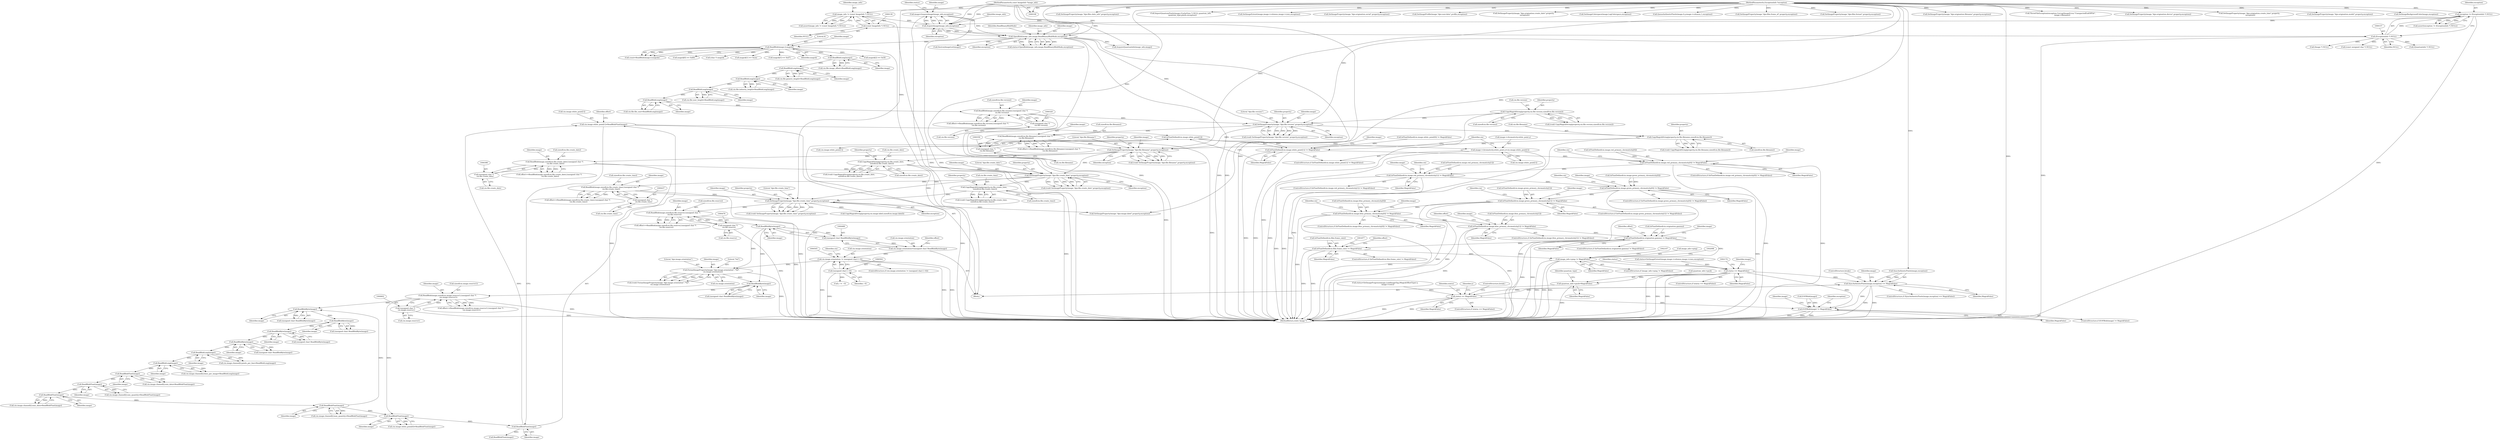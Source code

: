 digraph "0_ImageMagick_e3cdce6fe12193f235b8c0ae5efe6880a25eb957@API" {
"1000815" [label="(Call,cin.image.white_point[1]=ReadBlobFloat(image))"];
"1000823" [label="(Call,ReadBlobFloat(image))"];
"1000784" [label="(Call,ReadBlobFloat(image))"];
"1000593" [label="(Call,ReadBlob(image,sizeof(cin.image.reserve1),(unsigned char *)\n    cin.image.reserve1))"];
"1000587" [label="(Call,ReadBlobByte(image))"];
"1000506" [label="(Call,FormatImageProperty(image,\"dpx:image.orientation\",\"%d\",\n      cin.image.orientation))"];
"1000490" [label="(Call,ReadBlobByte(image))"];
"1000467" [label="(Call,ReadBlob(image,sizeof(cin.file.reserve),(unsigned char *)\n    cin.file.reserve))"];
"1000460" [label="(Call,SetImageProperty(image,\"dpx:file.create_time\",property,exception))"];
"1000428" [label="(Call,ReadBlob(image,sizeof(cin.file.create_time),(unsigned char *)\n    cin.file.create_time))"];
"1000421" [label="(Call,SetImageProperty(image,\"dpx:file.create_date\",property,exception))"];
"1000389" [label="(Call,ReadBlob(image,sizeof(cin.file.create_date),(unsigned char *)\n    cin.file.create_date))"];
"1000382" [label="(Call,SetImageProperty(image,\"dpx:file.filename\",property,exception))"];
"1000350" [label="(Call,ReadBlob(image,sizeof(cin.file.filename),(unsigned char *)\n    cin.file.filename))"];
"1000343" [label="(Call,SetImageProperty(image,\"dpx:file.version\",property,exception))"];
"1000311" [label="(Call,ReadBlob(image,sizeof(cin.file.version),(unsigned char *)\n    cin.file.version))"];
"1000304" [label="(Call,ReadBlobLong(image))"];
"1000293" [label="(Call,ReadBlobLong(image))"];
"1000282" [label="(Call,ReadBlobLong(image))"];
"1000271" [label="(Call,ReadBlobLong(image))"];
"1000260" [label="(Call,ReadBlobLong(image))"];
"1000195" [label="(Call,ReadBlob(image,4,magick))"];
"1000172" [label="(Call,OpenBlob(image_info,image,ReadBinaryBlobMode,exception))"];
"1000167" [label="(Call,AcquireImage(image_info,exception))"];
"1000127" [label="(Call,image_info != (const ImageInfo *) NULL)"];
"1000109" [label="(MethodParameterIn,const ImageInfo *image_info)"];
"1000129" [label="(Call,(const ImageInfo *) NULL)"];
"1000154" [label="(Call,exception != (ExceptionInfo *) NULL)"];
"1000110" [label="(MethodParameterIn,ExceptionInfo *exception)"];
"1000156" [label="(Call,(ExceptionInfo *) NULL)"];
"1000165" [label="(Call,image=AcquireImage(image_info,exception))"];
"1000319" [label="(Call,(unsigned char *)\n    cin.file.version)"];
"1000328" [label="(Call,CopyMagickString(property,cin.file.version,sizeof(cin.file.version)))"];
"1000358" [label="(Call,(unsigned char *)\n    cin.file.filename)"];
"1000367" [label="(Call,CopyMagickString(property,cin.file.filename,sizeof(cin.file.filename)))"];
"1000397" [label="(Call,(unsigned char *)\n    cin.file.create_date)"];
"1000406" [label="(Call,CopyMagickString(property,cin.file.create_date,\n    sizeof(cin.file.create_date)))"];
"1000436" [label="(Call,(unsigned char *)\n    cin.file.create_time)"];
"1000445" [label="(Call,CopyMagickString(property,cin.file.create_time,\n    sizeof(cin.file.create_time)))"];
"1000475" [label="(Call,(unsigned char *)\n    cin.file.reserve)"];
"1000495" [label="(Call,cin.image.orientation != (unsigned char) (~0))"];
"1000482" [label="(Call,cin.image.orientation=(unsigned char) ReadBlobByte(image))"];
"1000488" [label="(Call,(unsigned char) ReadBlobByte(image))"];
"1000501" [label="(Call,(unsigned char) (~0))"];
"1000601" [label="(Call,(unsigned char *)\n    cin.image.reserve1)"];
"1000771" [label="(Call,ReadBlobFloat(image))"];
"1000756" [label="(Call,ReadBlobFloat(image))"];
"1000741" [label="(Call,ReadBlobFloat(image))"];
"1000726" [label="(Call,ReadBlobFloat(image))"];
"1000711" [label="(Call,ReadBlobLong(image))"];
"1000696" [label="(Call,ReadBlobLong(image))"];
"1000682" [label="(Call,ReadBlobByte(image))"];
"1000666" [label="(Call,ReadBlobByte(image))"];
"1000650" [label="(Call,ReadBlobByte(image))"];
"1000632" [label="(Call,ReadBlobByte(image))"];
"1000830" [label="(Call,IsFloatDefined(cin.image.white_point[1]))"];
"1000829" [label="(Call,IsFloatDefined(cin.image.white_point[1]) != MagickFalse)"];
"1000868" [label="(Call,IsFloatDefined(cin.image.red_primary_chromaticity[0]) != MagickFalse)"];
"1000907" [label="(Call,IsFloatDefined(cin.image.red_primary_chromaticity[1]) != MagickFalse)"];
"1000946" [label="(Call,IsFloatDefined(cin.image.green_primary_chromaticity[0]) != MagickFalse)"];
"1000985" [label="(Call,IsFloatDefined(cin.image.green_primary_chromaticity[1]) != MagickFalse)"];
"1001024" [label="(Call,IsFloatDefined(cin.image.blue_primary_chromaticity[0]) != MagickFalse)"];
"1001063" [label="(Call,IsFloatDefined(cin.image.blue_primary_chromaticity[1]) != MagickFalse)"];
"1001584" [label="(Call,IsFloatDefined(cin.origination.gamma) != MagickFalse)"];
"1001868" [label="(Call,IsFloatDefined(cin.film.frame_rate) != MagickFalse)"];
"1002091" [label="(Call,image_info->ping != MagickFalse)"];
"1002167" [label="(Call,status == MagickFalse)"];
"1002197" [label="(Call,quantum_info->pack=MagickFalse)"];
"1002307" [label="(Call,SyncAuthenticPixels(image,exception) == MagickFalse)"];
"1002334" [label="(Call,status == MagickFalse)"];
"1002346" [label="(Call,EOFBlob(image) != MagickFalse)"];
"1000839" [label="(Call,image->chromaticity.white_point.y=cin.image.white_point[1])"];
"1002349" [label="(Identifier,MagickFalse)"];
"1000309" [label="(Call,offset+=ReadBlob(image,sizeof(cin.file.version),(unsigned char *)\n    cin.file.version))"];
"1001335" [label="(Call,SetImageProperty(image,\"dpx:origination.filename\",property,exception))"];
"1000360" [label="(Call,cin.file.filename)"];
"1000438" [label="(Call,cin.file.create_time)"];
"1000784" [label="(Call,ReadBlobFloat(image))"];
"1000868" [label="(Call,IsFloatDefined(cin.image.red_primary_chromaticity[0]) != MagickFalse)"];
"1000460" [label="(Call,SetImageProperty(image,\"dpx:file.create_time\",property,exception))"];
"1000386" [label="(Identifier,exception)"];
"1000311" [label="(Call,ReadBlob(image,sizeof(cin.file.version),(unsigned char *)\n    cin.file.version))"];
"1000242" [label="(Call,magick[2] == 0x5f)"];
"1000413" [label="(Call,sizeof(cin.file.create_date))"];
"1000193" [label="(Call,count=ReadBlob(image,4,magick))"];
"1000682" [label="(Call,ReadBlobByte(image))"];
"1000436" [label="(Call,(unsigned char *)\n    cin.file.create_time)"];
"1002350" [label="(Call,ThrowFileException(exception,CorruptImageError,\"UnexpectedEndOfFile\",\n      image->filename))"];
"1000335" [label="(Call,sizeof(cin.file.version))"];
"1000946" [label="(Call,IsFloatDefined(cin.image.green_primary_chromaticity[0]) != MagickFalse)"];
"1000287" [label="(Call,cin.file.user_length=ReadBlobLong(image))"];
"1000265" [label="(Call,cin.file.generic_length=ReadBlobLong(image))"];
"1001452" [label="(Call,SetImageProperty(image,\"dpx:origination.device\",property,exception))"];
"1000419" [label="(Call,(void) SetImageProperty(image,\"dpx:file.create_date\",property,exception))"];
"1000170" [label="(Call,status=OpenBlob(image_info,image,ReadBinaryBlobMode,exception))"];
"1000746" [label="(Call,cin.image.channel[i].max_data=ReadBlobFloat(image))"];
"1000422" [label="(Identifier,image)"];
"1000330" [label="(Call,cin.file.version)"];
"1000727" [label="(Identifier,image)"];
"1001413" [label="(Call,SetImageProperty(image,\"dpx:origination.create_time\",property,\n    exception))"];
"1001053" [label="(Identifier,cin)"];
"1002198" [label="(Call,quantum_info->pack)"];
"1000382" [label="(Call,SetImageProperty(image,\"dpx:file.filename\",property,exception))"];
"1001077" [label="(Identifier,image)"];
"1002167" [label="(Call,status == MagickFalse)"];
"1000994" [label="(Identifier,MagickFalse)"];
"1000756" [label="(Call,ReadBlobFloat(image))"];
"1000984" [label="(ControlStructure,if (IsFloatDefined(cin.image.green_primary_chromaticity[1]) != MagickFalse))"];
"1000271" [label="(Call,ReadBlobLong(image))"];
"1000346" [label="(Identifier,property)"];
"1000166" [label="(Identifier,image)"];
"1000374" [label="(Call,sizeof(cin.file.filename))"];
"1000869" [label="(Call,IsFloatDefined(cin.image.red_primary_chromaticity[0]))"];
"1000595" [label="(Call,sizeof(cin.image.reserve1))"];
"1000757" [label="(Identifier,image)"];
"1000594" [label="(Identifier,image)"];
"1000428" [label="(Call,ReadBlob(image,sizeof(cin.file.create_time),(unsigned char *)\n    cin.file.create_time))"];
"1000294" [label="(Identifier,image)"];
"1000712" [label="(Identifier,image)"];
"1001583" [label="(ControlStructure,if (IsFloatDefined(cin.origination.gamma) != MagickFalse))"];
"1000816" [label="(Call,cin.image.white_point[1])"];
"1001491" [label="(Call,SetImageProperty(image,\"dpx:origination.model\",property,exception))"];
"1000343" [label="(Call,SetImageProperty(image,\"dpx:file.version\",property,exception))"];
"1001888" [label="(Identifier,offset)"];
"1002358" [label="(Identifier,image)"];
"1001585" [label="(Call,IsFloatDefined(cin.origination.gamma))"];
"1000276" [label="(Call,cin.file.industry_length=ReadBlobLong(image))"];
"1000465" [label="(Call,offset+=ReadBlob(image,sizeof(cin.file.reserve),(unsigned char *)\n    cin.file.reserve))"];
"1000254" [label="(Call,cin.file.image_offset=ReadBlobLong(image))"];
"1000158" [label="(Identifier,NULL)"];
"1000651" [label="(Identifier,image)"];
"1000341" [label="(Call,(void) SetImageProperty(image,\"dpx:file.version\",property,exception))"];
"1000882" [label="(Identifier,image)"];
"1001064" [label="(Call,IsFloatDefined(cin.image.blue_primary_chromaticity[1]))"];
"1002095" [label="(Identifier,MagickFalse)"];
"1000351" [label="(Identifier,image)"];
"1000447" [label="(Call,cin.file.create_time)"];
"1001025" [label="(Call,IsFloatDefined(cin.image.blue_primary_chromaticity[0]))"];
"1000458" [label="(Call,(void) SetImageProperty(image,\"dpx:file.create_time\",property,exception))"];
"1002175" [label="(Call,SetImageBackgroundColor(image,exception))"];
"1000916" [label="(Identifier,MagickFalse)"];
"1000488" [label="(Call,(unsigned char) ReadBlobByte(image))"];
"1000790" [label="(Call,IsFloatDefined(cin.image.white_point[0]) != MagickFalse)"];
"1000664" [label="(Call,(unsigned char) ReadBlobByte(image))"];
"1002322" [label="(Call,status=SetImageProgress(image,LoadImageTag,(MagickOffsetType) y,\n          image->rows))"];
"1000741" [label="(Call,ReadBlobFloat(image))"];
"1001033" [label="(Identifier,MagickFalse)"];
"1000260" [label="(Call,ReadBlobLong(image))"];
"1000701" [label="(Call,cin.image.channel[i].lines_per_image=ReadBlobLong(image))"];
"1000867" [label="(ControlStructure,if (IsFloatDefined(cin.image.red_primary_chromaticity[0]) != MagickFalse))"];
"1000154" [label="(Call,exception != (ExceptionInfo *) NULL)"];
"1000407" [label="(Identifier,property)"];
"1001654" [label="(Call,c != ~0)"];
"1000493" [label="(Identifier,offset)"];
"1000986" [label="(Call,IsFloatDefined(cin.image.green_primary_chromaticity[1]))"];
"1000483" [label="(Call,cin.image.orientation)"];
"1000404" [label="(Call,(void) CopyMagickString(property,cin.file.create_date,\n    sizeof(cin.file.create_date)))"];
"1000421" [label="(Call,SetImageProperty(image,\"dpx:file.create_date\",property,exception))"];
"1000955" [label="(Identifier,MagickFalse)"];
"1000347" [label="(Identifier,exception)"];
"1002186" [label="(Call,(QuantumInfo *) NULL)"];
"1001122" [label="(Call,SetImageProperty(image,\"dpx:image.label\",property,exception))"];
"1000283" [label="(Identifier,image)"];
"1000503" [label="(Identifier,~0)"];
"1000508" [label="(Literal,\"dpx:image.orientation\")"];
"1000491" [label="(Identifier,image)"];
"1001014" [label="(Identifier,cin)"];
"1001089" [label="(Identifier,offset)"];
"1001960" [label="(Call,SetImageProperty(image,\"dpx:film.slate_info\",property,exception))"];
"1001062" [label="(ControlStructure,if (IsFloatDefined(cin.image.blue_primary_chromaticity[1]) != MagickFalse))"];
"1000326" [label="(Call,(void) CopyMagickString(property,cin.file.version,sizeof(cin.file.version)))"];
"1000504" [label="(Call,(void) FormatImageProperty(image,\"dpx:image.orientation\",\"%d\",\n      cin.image.orientation))"];
"1000683" [label="(Identifier,image)"];
"1002169" [label="(Identifier,MagickFalse)"];
"1000697" [label="(Identifier,image)"];
"1000462" [label="(Literal,\"dpx:file.create_time\")"];
"1002307" [label="(Call,SyncAuthenticPixels(image,exception) == MagickFalse)"];
"1000838" [label="(Identifier,MagickFalse)"];
"1000633" [label="(Identifier,image)"];
"1000423" [label="(Literal,\"dpx:file.create_date\")"];
"1002297" [label="(Call,ImportQuantumPixels(image,(CacheView *) NULL,quantum_info,\n      quantum_type,pixels,exception))"];
"1000352" [label="(Call,sizeof(cin.file.filename))"];
"1002157" [label="(Call,SetImageExtent(image,image->columns,image->rows,exception))"];
"1000830" [label="(Call,IsFloatDefined(cin.image.white_point[1]))"];
"1000383" [label="(Identifier,image)"];
"1002306" [label="(ControlStructure,if (SyncAuthenticPixels(image,exception) == MagickFalse))"];
"1001072" [label="(Identifier,MagickFalse)"];
"1000445" [label="(Call,CopyMagickString(property,cin.file.create_time,\n    sizeof(cin.file.create_time)))"];
"1000175" [label="(Identifier,ReadBinaryBlobMode)"];
"1000761" [label="(Call,cin.image.channel[i].max_quantity=ReadBlobFloat(image))"];
"1000680" [label="(Call,(unsigned char) ReadBlobByte(image))"];
"1000168" [label="(Identifier,image_info)"];
"1000305" [label="(Identifier,image)"];
"1000947" [label="(Call,IsFloatDefined(cin.image.green_primary_chromaticity[0]))"];
"1000826" [label="(Identifier,offset)"];
"1000506" [label="(Call,FormatImageProperty(image,\"dpx:image.orientation\",\"%d\",\n      cin.image.orientation))"];
"1000828" [label="(ControlStructure,if (IsFloatDefined(cin.image.white_point[1]) != MagickFalse))"];
"1000261" [label="(Identifier,image)"];
"1000230" [label="(Call,magick[0] == 0x80)"];
"1002172" [label="(Identifier,image)"];
"1002334" [label="(Call,status == MagickFalse)"];
"1002345" [label="(ControlStructure,if (EOFBlob(image) != MagickFalse))"];
"1000840" [label="(Call,image->chromaticity.white_point.y)"];
"1000312" [label="(Identifier,image)"];
"1000906" [label="(ControlStructure,if (IsFloatDefined(cin.image.red_primary_chromaticity[1]) != MagickFalse))"];
"1002091" [label="(Call,image_info->ping != MagickFalse)"];
"1001038" [label="(Identifier,image)"];
"1000196" [label="(Identifier,image)"];
"1000477" [label="(Call,cin.file.reserve)"];
"1000776" [label="(Call,cin.image.white_point[0]=ReadBlobFloat(image))"];
"1000109" [label="(MethodParameterIn,const ImageInfo *image_info)"];
"1000387" [label="(Call,offset+=ReadBlob(image,sizeof(cin.file.create_date),(unsigned char *)\n    cin.file.create_date))"];
"1000877" [label="(Identifier,MagickFalse)"];
"1001545" [label="(Call,SetImageProperty(image,\"dpx:origination.serial\",property,exception))"];
"1000711" [label="(Call,ReadBlobLong(image))"];
"1002203" [label="(Identifier,quantum_type)"];
"1000153" [label="(Call,assert(exception != (ExceptionInfo *) NULL))"];
"1001023" [label="(ControlStructure,if (IsFloatDefined(cin.image.blue_primary_chromaticity[0]) != MagickFalse))"];
"1000518" [label="(Identifier,cin)"];
"1002092" [label="(Call,image_info->ping)"];
"1000632" [label="(Call,ReadBlobByte(image))"];
"1000173" [label="(Identifier,image_info)"];
"1000156" [label="(Call,(ExceptionInfo *) NULL)"];
"1000461" [label="(Identifier,image)"];
"1000110" [label="(MethodParameterIn,ExceptionInfo *exception)"];
"1002368" [label="(MethodReturn,static Image *)"];
"1000429" [label="(Identifier,image)"];
"1000591" [label="(Call,offset+=ReadBlob(image,sizeof(cin.image.reserve1),(unsigned char *)\n    cin.image.reserve1))"];
"1002201" [label="(Identifier,MagickFalse)"];
"1000368" [label="(Identifier,property)"];
"1001063" [label="(Call,IsFloatDefined(cin.image.blue_primary_chromaticity[1]) != MagickFalse)"];
"1000187" [label="(Call,(Image *) NULL)"];
"1002197" [label="(Call,quantum_info->pack=MagickFalse)"];
"1000731" [label="(Call,cin.image.channel[i].min_quantity=ReadBlobFloat(image))"];
"1000490" [label="(Call,ReadBlobByte(image))"];
"1000469" [label="(Call,sizeof(cin.file.reserve))"];
"1000131" [label="(Identifier,NULL)"];
"1000172" [label="(Call,OpenBlob(image_info,image,ReadBinaryBlobMode,exception))"];
"1000908" [label="(Call,IsFloatDefined(cin.image.red_primary_chromaticity[1]))"];
"1000344" [label="(Identifier,image)"];
"1000650" [label="(Call,ReadBlobByte(image))"];
"1000686" [label="(Call,cin.image.channel[i].pixels_per_line=ReadBlobLong(image))"];
"1000165" [label="(Call,image=AcquireImage(image_info,exception))"];
"1002042" [label="(Call,SetImageProfile(image,\"dpx:user.data\",profile,exception))"];
"1000588" [label="(Identifier,image)"];
"1000209" [label="(Call,(char *) magick)"];
"1000831" [label="(Call,cin.image.white_point[1])"];
"1001591" [label="(Identifier,MagickFalse)"];
"1000999" [label="(Identifier,image)"];
"1001867" [label="(ControlStructure,if (IsFloatDefined(cin.film.frame_rate) != MagickFalse))"];
"1002335" [label="(Identifier,status)"];
"1000975" [label="(Identifier,cin)"];
"1000350" [label="(Call,ReadBlob(image,sizeof(cin.file.filename),(unsigned char *)\n    cin.file.filename))"];
"1000236" [label="(Call,magick[1] == 0x2a)"];
"1002346" [label="(Call,EOFBlob(image) != MagickFalse)"];
"1001374" [label="(Call,SetImageProperty(image,\"dpx:origination.create_date\",property,\n    exception))"];
"1000282" [label="(Call,ReadBlobLong(image))"];
"1000319" [label="(Call,(unsigned char *)\n    cin.file.version)"];
"1000155" [label="(Identifier,exception)"];
"1000408" [label="(Call,cin.file.create_date)"];
"1000603" [label="(Call,cin.image.reserve1)"];
"1000247" [label="(Call,magick[3] == 0xd7)"];
"1000601" [label="(Call,(unsigned char *)\n    cin.image.reserve1)"];
"1000858" [label="(Identifier,cin)"];
"1000907" [label="(Call,IsFloatDefined(cin.image.red_primary_chromaticity[1]) != MagickFalse)"];
"1001602" [label="(Identifier,offset)"];
"1002168" [label="(Identifier,status)"];
"1000425" [label="(Identifier,exception)"];
"1002316" [label="(Identifier,image)"];
"1002357" [label="(Call,SetImageColorspace(image,LogColorspace,exception))"];
"1000399" [label="(Call,cin.file.create_date)"];
"1000293" [label="(Call,ReadBlobLong(image))"];
"1000507" [label="(Identifier,image)"];
"1000509" [label="(Literal,\"%d\")"];
"1002312" [label="(ControlStructure,break;)"];
"1000167" [label="(Call,AcquireImage(image_info,exception))"];
"1000184" [label="(Call,DestroyImageList(image))"];
"1000921" [label="(Identifier,image)"];
"1000960" [label="(Identifier,image)"];
"1000945" [label="(ControlStructure,if (IsFloatDefined(cin.image.green_primary_chromaticity[0]) != MagickFalse))"];
"1000862" [label="(Call,ReadBlobFloat(image))"];
"1000111" [label="(Block,)"];
"1001875" [label="(Identifier,MagickFalse)"];
"1000406" [label="(Call,CopyMagickString(property,cin.file.create_date,\n    sizeof(cin.file.create_date)))"];
"1000772" [label="(Identifier,image)"];
"1000195" [label="(Call,ReadBlob(image,4,magick))"];
"1000897" [label="(Identifier,cin)"];
"1002311" [label="(Identifier,MagickFalse)"];
"1000174" [label="(Identifier,image)"];
"1000985" [label="(Call,IsFloatDefined(cin.image.green_primary_chromaticity[1]) != MagickFalse)"];
"1000128" [label="(Identifier,image_info)"];
"1000843" [label="(Identifier,image)"];
"1000463" [label="(Identifier,property)"];
"1001107" [label="(Call,CopyMagickString(property,cin.image.label,sizeof(cin.image.label)))"];
"1000452" [label="(Call,sizeof(cin.file.create_time))"];
"1001594" [label="(Identifier,image)"];
"1000666" [label="(Call,ReadBlobByte(image))"];
"1002336" [label="(Identifier,MagickFalse)"];
"1000358" [label="(Call,(unsigned char *)\n    cin.file.filename)"];
"1002257" [label="(Identifier,y)"];
"1000847" [label="(Call,cin.image.white_point[1])"];
"1000585" [label="(Call,(unsigned char) ReadBlobByte(image))"];
"1000298" [label="(Call,cin.file.file_size=ReadBlobLong(image))"];
"1000397" [label="(Call,(unsigned char *)\n    cin.file.create_date)"];
"1000171" [label="(Identifier,status)"];
"1000496" [label="(Call,cin.image.orientation)"];
"1000716" [label="(Call,cin.image.channel[i].min_data=ReadBlobFloat(image))"];
"1002333" [label="(ControlStructure,if (status == MagickFalse))"];
"1002347" [label="(Call,EOFBlob(image))"];
"1000365" [label="(Call,(void) CopyMagickString(property,cin.file.filename,sizeof(cin.file.filename)))"];
"1002351" [label="(Identifier,exception)"];
"1000824" [label="(Identifier,image)"];
"1000272" [label="(Identifier,image)"];
"1000630" [label="(Call,(unsigned char) ReadBlobByte(image))"];
"1000482" [label="(Call,cin.image.orientation=(unsigned char) ReadBlobByte(image))"];
"1002166" [label="(ControlStructure,if (status == MagickFalse))"];
"1002337" [label="(ControlStructure,break;)"];
"1000129" [label="(Call,(const ImageInfo *) NULL)"];
"1000313" [label="(Call,sizeof(cin.file.version))"];
"1002261" [label="(Call,QueueAuthenticPixels(image,0,y,image->columns,1,exception))"];
"1001869" [label="(Call,IsFloatDefined(cin.film.frame_rate))"];
"1000369" [label="(Call,cin.file.filename)"];
"1000389" [label="(Call,ReadBlob(image,sizeof(cin.file.create_date),(unsigned char *)\n    cin.file.create_date))"];
"1000446" [label="(Identifier,property)"];
"1000936" [label="(Identifier,cin)"];
"1002015" [label="(Call,(const unsigned char *) NULL)"];
"1000495" [label="(Call,cin.image.orientation != (unsigned char) (~0))"];
"1000348" [label="(Call,offset+=ReadBlob(image,sizeof(cin.file.filename),(unsigned char *)\n    cin.file.filename))"];
"1001024" [label="(Call,IsFloatDefined(cin.image.blue_primary_chromaticity[0]) != MagickFalse)"];
"1000329" [label="(Identifier,property)"];
"1000510" [label="(Call,cin.image.orientation)"];
"1002308" [label="(Call,SyncAuthenticPixels(image,exception))"];
"1002090" [label="(ControlStructure,if (image_info->ping != MagickFalse))"];
"1000304" [label="(Call,ReadBlobLong(image))"];
"1000380" [label="(Call,(void) SetImageProperty(image,\"dpx:file.filename\",property,exception))"];
"1000771" [label="(Call,ReadBlobFloat(image))"];
"1000667" [label="(Identifier,image)"];
"1000467" [label="(Call,ReadBlob(image,sizeof(cin.file.reserve),(unsigned char *)\n    cin.file.reserve))"];
"1000197" [label="(Literal,4)"];
"1000176" [label="(Identifier,exception)"];
"1000823" [label="(Call,ReadBlobFloat(image))"];
"1000385" [label="(Identifier,property)"];
"1001921" [label="(Call,SetImageProperty(image,\"dpx:film.frame_id\",property,exception))"];
"1000494" [label="(ControlStructure,if (cin.image.orientation != (unsigned char) (~0)))"];
"1000126" [label="(Call,assert(image_info != (const ImageInfo *) NULL))"];
"1000391" [label="(Call,sizeof(cin.file.create_date))"];
"1000127" [label="(Call,image_info != (const ImageInfo *) NULL)"];
"1000587" [label="(Call,ReadBlobByte(image))"];
"1000424" [label="(Identifier,property)"];
"1000321" [label="(Call,cin.file.version)"];
"1000198" [label="(Identifier,magick)"];
"1000742" [label="(Identifier,image)"];
"1000839" [label="(Call,image->chromaticity.white_point.y=cin.image.white_point[1])"];
"1000384" [label="(Literal,\"dpx:file.filename\")"];
"1002180" [label="(Call,AcquireQuantumInfo(image_info,image))"];
"1001584" [label="(Call,IsFloatDefined(cin.origination.gamma) != MagickFalse)"];
"1000390" [label="(Identifier,image)"];
"1000815" [label="(Call,cin.image.white_point[1]=ReadBlobFloat(image))"];
"1001819" [label="(Call,SetImageProperty(image,\"dpx:film.format\",property,exception))"];
"1000468" [label="(Identifier,image)"];
"1000328" [label="(Call,CopyMagickString(property,cin.file.version,sizeof(cin.file.version)))"];
"1000367" [label="(Call,CopyMagickString(property,cin.file.filename,sizeof(cin.file.filename)))"];
"1000169" [label="(Identifier,exception)"];
"1000426" [label="(Call,offset+=ReadBlob(image,sizeof(cin.file.create_time),(unsigned char *)\n    cin.file.create_time))"];
"1000501" [label="(Call,(unsigned char) (~0))"];
"1000464" [label="(Identifier,exception)"];
"1000430" [label="(Call,sizeof(cin.file.create_time))"];
"1000829" [label="(Call,IsFloatDefined(cin.image.white_point[1]) != MagickFalse)"];
"1000726" [label="(Call,ReadBlobFloat(image))"];
"1000696" [label="(Call,ReadBlobLong(image))"];
"1000648" [label="(Call,(unsigned char) ReadBlobByte(image))"];
"1000475" [label="(Call,(unsigned char *)\n    cin.file.reserve)"];
"1000593" [label="(Call,ReadBlob(image,sizeof(cin.image.reserve1),(unsigned char *)\n    cin.image.reserve1))"];
"1002155" [label="(Call,status=SetImageExtent(image,image->columns,image->rows,exception))"];
"1000443" [label="(Call,(void) CopyMagickString(property,cin.file.create_time,\n    sizeof(cin.file.create_time)))"];
"1000345" [label="(Literal,\"dpx:file.version\")"];
"1001868" [label="(Call,IsFloatDefined(cin.film.frame_rate) != MagickFalse)"];
"1000785" [label="(Identifier,image)"];
"1000815" -> "1000111"  [label="AST: "];
"1000815" -> "1000823"  [label="CFG: "];
"1000816" -> "1000815"  [label="AST: "];
"1000823" -> "1000815"  [label="AST: "];
"1000826" -> "1000815"  [label="CFG: "];
"1000823" -> "1000815"  [label="DDG: "];
"1000815" -> "1000830"  [label="DDG: "];
"1000823" -> "1000824"  [label="CFG: "];
"1000824" -> "1000823"  [label="AST: "];
"1000784" -> "1000823"  [label="DDG: "];
"1000823" -> "1000862"  [label="DDG: "];
"1000784" -> "1000776"  [label="AST: "];
"1000784" -> "1000785"  [label="CFG: "];
"1000785" -> "1000784"  [label="AST: "];
"1000776" -> "1000784"  [label="CFG: "];
"1000784" -> "1000776"  [label="DDG: "];
"1000593" -> "1000784"  [label="DDG: "];
"1000771" -> "1000784"  [label="DDG: "];
"1000593" -> "1000591"  [label="AST: "];
"1000593" -> "1000601"  [label="CFG: "];
"1000594" -> "1000593"  [label="AST: "];
"1000595" -> "1000593"  [label="AST: "];
"1000601" -> "1000593"  [label="AST: "];
"1000591" -> "1000593"  [label="CFG: "];
"1000593" -> "1002368"  [label="DDG: "];
"1000593" -> "1000591"  [label="DDG: "];
"1000593" -> "1000591"  [label="DDG: "];
"1000587" -> "1000593"  [label="DDG: "];
"1000601" -> "1000593"  [label="DDG: "];
"1000593" -> "1000632"  [label="DDG: "];
"1000587" -> "1000585"  [label="AST: "];
"1000587" -> "1000588"  [label="CFG: "];
"1000588" -> "1000587"  [label="AST: "];
"1000585" -> "1000587"  [label="CFG: "];
"1000587" -> "1000585"  [label="DDG: "];
"1000506" -> "1000587"  [label="DDG: "];
"1000490" -> "1000587"  [label="DDG: "];
"1000506" -> "1000504"  [label="AST: "];
"1000506" -> "1000510"  [label="CFG: "];
"1000507" -> "1000506"  [label="AST: "];
"1000508" -> "1000506"  [label="AST: "];
"1000509" -> "1000506"  [label="AST: "];
"1000510" -> "1000506"  [label="AST: "];
"1000504" -> "1000506"  [label="CFG: "];
"1000506" -> "1002368"  [label="DDG: "];
"1000506" -> "1000504"  [label="DDG: "];
"1000506" -> "1000504"  [label="DDG: "];
"1000506" -> "1000504"  [label="DDG: "];
"1000506" -> "1000504"  [label="DDG: "];
"1000490" -> "1000506"  [label="DDG: "];
"1000495" -> "1000506"  [label="DDG: "];
"1000490" -> "1000488"  [label="AST: "];
"1000490" -> "1000491"  [label="CFG: "];
"1000491" -> "1000490"  [label="AST: "];
"1000488" -> "1000490"  [label="CFG: "];
"1000490" -> "1000488"  [label="DDG: "];
"1000467" -> "1000490"  [label="DDG: "];
"1000467" -> "1000465"  [label="AST: "];
"1000467" -> "1000475"  [label="CFG: "];
"1000468" -> "1000467"  [label="AST: "];
"1000469" -> "1000467"  [label="AST: "];
"1000475" -> "1000467"  [label="AST: "];
"1000465" -> "1000467"  [label="CFG: "];
"1000467" -> "1002368"  [label="DDG: "];
"1000467" -> "1000465"  [label="DDG: "];
"1000467" -> "1000465"  [label="DDG: "];
"1000460" -> "1000467"  [label="DDG: "];
"1000475" -> "1000467"  [label="DDG: "];
"1000460" -> "1000458"  [label="AST: "];
"1000460" -> "1000464"  [label="CFG: "];
"1000461" -> "1000460"  [label="AST: "];
"1000462" -> "1000460"  [label="AST: "];
"1000463" -> "1000460"  [label="AST: "];
"1000464" -> "1000460"  [label="AST: "];
"1000458" -> "1000460"  [label="CFG: "];
"1000460" -> "1000458"  [label="DDG: "];
"1000460" -> "1000458"  [label="DDG: "];
"1000460" -> "1000458"  [label="DDG: "];
"1000460" -> "1000458"  [label="DDG: "];
"1000428" -> "1000460"  [label="DDG: "];
"1000445" -> "1000460"  [label="DDG: "];
"1000421" -> "1000460"  [label="DDG: "];
"1000110" -> "1000460"  [label="DDG: "];
"1000460" -> "1001107"  [label="DDG: "];
"1000460" -> "1001122"  [label="DDG: "];
"1000428" -> "1000426"  [label="AST: "];
"1000428" -> "1000436"  [label="CFG: "];
"1000429" -> "1000428"  [label="AST: "];
"1000430" -> "1000428"  [label="AST: "];
"1000436" -> "1000428"  [label="AST: "];
"1000426" -> "1000428"  [label="CFG: "];
"1000428" -> "1002368"  [label="DDG: "];
"1000428" -> "1000426"  [label="DDG: "];
"1000428" -> "1000426"  [label="DDG: "];
"1000421" -> "1000428"  [label="DDG: "];
"1000436" -> "1000428"  [label="DDG: "];
"1000421" -> "1000419"  [label="AST: "];
"1000421" -> "1000425"  [label="CFG: "];
"1000422" -> "1000421"  [label="AST: "];
"1000423" -> "1000421"  [label="AST: "];
"1000424" -> "1000421"  [label="AST: "];
"1000425" -> "1000421"  [label="AST: "];
"1000419" -> "1000421"  [label="CFG: "];
"1000421" -> "1000419"  [label="DDG: "];
"1000421" -> "1000419"  [label="DDG: "];
"1000421" -> "1000419"  [label="DDG: "];
"1000421" -> "1000419"  [label="DDG: "];
"1000389" -> "1000421"  [label="DDG: "];
"1000406" -> "1000421"  [label="DDG: "];
"1000382" -> "1000421"  [label="DDG: "];
"1000110" -> "1000421"  [label="DDG: "];
"1000421" -> "1000445"  [label="DDG: "];
"1000389" -> "1000387"  [label="AST: "];
"1000389" -> "1000397"  [label="CFG: "];
"1000390" -> "1000389"  [label="AST: "];
"1000391" -> "1000389"  [label="AST: "];
"1000397" -> "1000389"  [label="AST: "];
"1000387" -> "1000389"  [label="CFG: "];
"1000389" -> "1002368"  [label="DDG: "];
"1000389" -> "1000387"  [label="DDG: "];
"1000389" -> "1000387"  [label="DDG: "];
"1000382" -> "1000389"  [label="DDG: "];
"1000397" -> "1000389"  [label="DDG: "];
"1000382" -> "1000380"  [label="AST: "];
"1000382" -> "1000386"  [label="CFG: "];
"1000383" -> "1000382"  [label="AST: "];
"1000384" -> "1000382"  [label="AST: "];
"1000385" -> "1000382"  [label="AST: "];
"1000386" -> "1000382"  [label="AST: "];
"1000380" -> "1000382"  [label="CFG: "];
"1000382" -> "1000380"  [label="DDG: "];
"1000382" -> "1000380"  [label="DDG: "];
"1000382" -> "1000380"  [label="DDG: "];
"1000382" -> "1000380"  [label="DDG: "];
"1000350" -> "1000382"  [label="DDG: "];
"1000367" -> "1000382"  [label="DDG: "];
"1000343" -> "1000382"  [label="DDG: "];
"1000110" -> "1000382"  [label="DDG: "];
"1000382" -> "1000406"  [label="DDG: "];
"1000350" -> "1000348"  [label="AST: "];
"1000350" -> "1000358"  [label="CFG: "];
"1000351" -> "1000350"  [label="AST: "];
"1000352" -> "1000350"  [label="AST: "];
"1000358" -> "1000350"  [label="AST: "];
"1000348" -> "1000350"  [label="CFG: "];
"1000350" -> "1002368"  [label="DDG: "];
"1000350" -> "1000348"  [label="DDG: "];
"1000350" -> "1000348"  [label="DDG: "];
"1000343" -> "1000350"  [label="DDG: "];
"1000358" -> "1000350"  [label="DDG: "];
"1000343" -> "1000341"  [label="AST: "];
"1000343" -> "1000347"  [label="CFG: "];
"1000344" -> "1000343"  [label="AST: "];
"1000345" -> "1000343"  [label="AST: "];
"1000346" -> "1000343"  [label="AST: "];
"1000347" -> "1000343"  [label="AST: "];
"1000341" -> "1000343"  [label="CFG: "];
"1000343" -> "1000341"  [label="DDG: "];
"1000343" -> "1000341"  [label="DDG: "];
"1000343" -> "1000341"  [label="DDG: "];
"1000343" -> "1000341"  [label="DDG: "];
"1000311" -> "1000343"  [label="DDG: "];
"1000328" -> "1000343"  [label="DDG: "];
"1000172" -> "1000343"  [label="DDG: "];
"1000110" -> "1000343"  [label="DDG: "];
"1000343" -> "1000367"  [label="DDG: "];
"1000311" -> "1000309"  [label="AST: "];
"1000311" -> "1000319"  [label="CFG: "];
"1000312" -> "1000311"  [label="AST: "];
"1000313" -> "1000311"  [label="AST: "];
"1000319" -> "1000311"  [label="AST: "];
"1000309" -> "1000311"  [label="CFG: "];
"1000311" -> "1002368"  [label="DDG: "];
"1000311" -> "1000309"  [label="DDG: "];
"1000311" -> "1000309"  [label="DDG: "];
"1000304" -> "1000311"  [label="DDG: "];
"1000319" -> "1000311"  [label="DDG: "];
"1000304" -> "1000298"  [label="AST: "];
"1000304" -> "1000305"  [label="CFG: "];
"1000305" -> "1000304"  [label="AST: "];
"1000298" -> "1000304"  [label="CFG: "];
"1000304" -> "1000298"  [label="DDG: "];
"1000293" -> "1000304"  [label="DDG: "];
"1000293" -> "1000287"  [label="AST: "];
"1000293" -> "1000294"  [label="CFG: "];
"1000294" -> "1000293"  [label="AST: "];
"1000287" -> "1000293"  [label="CFG: "];
"1000293" -> "1000287"  [label="DDG: "];
"1000282" -> "1000293"  [label="DDG: "];
"1000282" -> "1000276"  [label="AST: "];
"1000282" -> "1000283"  [label="CFG: "];
"1000283" -> "1000282"  [label="AST: "];
"1000276" -> "1000282"  [label="CFG: "];
"1000282" -> "1000276"  [label="DDG: "];
"1000271" -> "1000282"  [label="DDG: "];
"1000271" -> "1000265"  [label="AST: "];
"1000271" -> "1000272"  [label="CFG: "];
"1000272" -> "1000271"  [label="AST: "];
"1000265" -> "1000271"  [label="CFG: "];
"1000271" -> "1000265"  [label="DDG: "];
"1000260" -> "1000271"  [label="DDG: "];
"1000260" -> "1000254"  [label="AST: "];
"1000260" -> "1000261"  [label="CFG: "];
"1000261" -> "1000260"  [label="AST: "];
"1000254" -> "1000260"  [label="CFG: "];
"1000260" -> "1000254"  [label="DDG: "];
"1000195" -> "1000260"  [label="DDG: "];
"1000195" -> "1000193"  [label="AST: "];
"1000195" -> "1000198"  [label="CFG: "];
"1000196" -> "1000195"  [label="AST: "];
"1000197" -> "1000195"  [label="AST: "];
"1000198" -> "1000195"  [label="AST: "];
"1000193" -> "1000195"  [label="CFG: "];
"1000195" -> "1002368"  [label="DDG: "];
"1000195" -> "1000193"  [label="DDG: "];
"1000195" -> "1000193"  [label="DDG: "];
"1000195" -> "1000193"  [label="DDG: "];
"1000172" -> "1000195"  [label="DDG: "];
"1000195" -> "1000209"  [label="DDG: "];
"1000195" -> "1000230"  [label="DDG: "];
"1000195" -> "1000236"  [label="DDG: "];
"1000195" -> "1000242"  [label="DDG: "];
"1000195" -> "1000247"  [label="DDG: "];
"1000172" -> "1000170"  [label="AST: "];
"1000172" -> "1000176"  [label="CFG: "];
"1000173" -> "1000172"  [label="AST: "];
"1000174" -> "1000172"  [label="AST: "];
"1000175" -> "1000172"  [label="AST: "];
"1000176" -> "1000172"  [label="AST: "];
"1000170" -> "1000172"  [label="CFG: "];
"1000172" -> "1002368"  [label="DDG: "];
"1000172" -> "1002368"  [label="DDG: "];
"1000172" -> "1002368"  [label="DDG: "];
"1000172" -> "1000170"  [label="DDG: "];
"1000172" -> "1000170"  [label="DDG: "];
"1000172" -> "1000170"  [label="DDG: "];
"1000172" -> "1000170"  [label="DDG: "];
"1000167" -> "1000172"  [label="DDG: "];
"1000167" -> "1000172"  [label="DDG: "];
"1000109" -> "1000172"  [label="DDG: "];
"1000165" -> "1000172"  [label="DDG: "];
"1000110" -> "1000172"  [label="DDG: "];
"1000172" -> "1000184"  [label="DDG: "];
"1000172" -> "1002180"  [label="DDG: "];
"1000167" -> "1000165"  [label="AST: "];
"1000167" -> "1000169"  [label="CFG: "];
"1000168" -> "1000167"  [label="AST: "];
"1000169" -> "1000167"  [label="AST: "];
"1000165" -> "1000167"  [label="CFG: "];
"1000167" -> "1000165"  [label="DDG: "];
"1000167" -> "1000165"  [label="DDG: "];
"1000127" -> "1000167"  [label="DDG: "];
"1000109" -> "1000167"  [label="DDG: "];
"1000154" -> "1000167"  [label="DDG: "];
"1000110" -> "1000167"  [label="DDG: "];
"1000127" -> "1000126"  [label="AST: "];
"1000127" -> "1000129"  [label="CFG: "];
"1000128" -> "1000127"  [label="AST: "];
"1000129" -> "1000127"  [label="AST: "];
"1000126" -> "1000127"  [label="CFG: "];
"1000127" -> "1002368"  [label="DDG: "];
"1000127" -> "1000126"  [label="DDG: "];
"1000127" -> "1000126"  [label="DDG: "];
"1000109" -> "1000127"  [label="DDG: "];
"1000129" -> "1000127"  [label="DDG: "];
"1000109" -> "1000108"  [label="AST: "];
"1000109" -> "1002368"  [label="DDG: "];
"1000109" -> "1002180"  [label="DDG: "];
"1000129" -> "1000131"  [label="CFG: "];
"1000130" -> "1000129"  [label="AST: "];
"1000131" -> "1000129"  [label="AST: "];
"1000129" -> "1000156"  [label="DDG: "];
"1000154" -> "1000153"  [label="AST: "];
"1000154" -> "1000156"  [label="CFG: "];
"1000155" -> "1000154"  [label="AST: "];
"1000156" -> "1000154"  [label="AST: "];
"1000153" -> "1000154"  [label="CFG: "];
"1000154" -> "1002368"  [label="DDG: "];
"1000154" -> "1000153"  [label="DDG: "];
"1000154" -> "1000153"  [label="DDG: "];
"1000110" -> "1000154"  [label="DDG: "];
"1000156" -> "1000154"  [label="DDG: "];
"1000110" -> "1000108"  [label="AST: "];
"1000110" -> "1002368"  [label="DDG: "];
"1000110" -> "1001122"  [label="DDG: "];
"1000110" -> "1001335"  [label="DDG: "];
"1000110" -> "1001374"  [label="DDG: "];
"1000110" -> "1001413"  [label="DDG: "];
"1000110" -> "1001452"  [label="DDG: "];
"1000110" -> "1001491"  [label="DDG: "];
"1000110" -> "1001545"  [label="DDG: "];
"1000110" -> "1001819"  [label="DDG: "];
"1000110" -> "1001921"  [label="DDG: "];
"1000110" -> "1001960"  [label="DDG: "];
"1000110" -> "1002042"  [label="DDG: "];
"1000110" -> "1002157"  [label="DDG: "];
"1000110" -> "1002175"  [label="DDG: "];
"1000110" -> "1002261"  [label="DDG: "];
"1000110" -> "1002297"  [label="DDG: "];
"1000110" -> "1002308"  [label="DDG: "];
"1000110" -> "1002350"  [label="DDG: "];
"1000110" -> "1002357"  [label="DDG: "];
"1000156" -> "1000158"  [label="CFG: "];
"1000157" -> "1000156"  [label="AST: "];
"1000158" -> "1000156"  [label="AST: "];
"1000156" -> "1002368"  [label="DDG: "];
"1000156" -> "1000187"  [label="DDG: "];
"1000156" -> "1002015"  [label="DDG: "];
"1000156" -> "1002186"  [label="DDG: "];
"1000165" -> "1000111"  [label="AST: "];
"1000166" -> "1000165"  [label="AST: "];
"1000171" -> "1000165"  [label="CFG: "];
"1000165" -> "1002368"  [label="DDG: "];
"1000319" -> "1000321"  [label="CFG: "];
"1000320" -> "1000319"  [label="AST: "];
"1000321" -> "1000319"  [label="AST: "];
"1000328" -> "1000326"  [label="AST: "];
"1000328" -> "1000335"  [label="CFG: "];
"1000329" -> "1000328"  [label="AST: "];
"1000330" -> "1000328"  [label="AST: "];
"1000335" -> "1000328"  [label="AST: "];
"1000326" -> "1000328"  [label="CFG: "];
"1000328" -> "1002368"  [label="DDG: "];
"1000328" -> "1000326"  [label="DDG: "];
"1000328" -> "1000326"  [label="DDG: "];
"1000358" -> "1000360"  [label="CFG: "];
"1000359" -> "1000358"  [label="AST: "];
"1000360" -> "1000358"  [label="AST: "];
"1000367" -> "1000365"  [label="AST: "];
"1000367" -> "1000374"  [label="CFG: "];
"1000368" -> "1000367"  [label="AST: "];
"1000369" -> "1000367"  [label="AST: "];
"1000374" -> "1000367"  [label="AST: "];
"1000365" -> "1000367"  [label="CFG: "];
"1000367" -> "1002368"  [label="DDG: "];
"1000367" -> "1000365"  [label="DDG: "];
"1000367" -> "1000365"  [label="DDG: "];
"1000397" -> "1000399"  [label="CFG: "];
"1000398" -> "1000397"  [label="AST: "];
"1000399" -> "1000397"  [label="AST: "];
"1000406" -> "1000404"  [label="AST: "];
"1000406" -> "1000413"  [label="CFG: "];
"1000407" -> "1000406"  [label="AST: "];
"1000408" -> "1000406"  [label="AST: "];
"1000413" -> "1000406"  [label="AST: "];
"1000404" -> "1000406"  [label="CFG: "];
"1000406" -> "1002368"  [label="DDG: "];
"1000406" -> "1000404"  [label="DDG: "];
"1000406" -> "1000404"  [label="DDG: "];
"1000436" -> "1000438"  [label="CFG: "];
"1000437" -> "1000436"  [label="AST: "];
"1000438" -> "1000436"  [label="AST: "];
"1000445" -> "1000443"  [label="AST: "];
"1000445" -> "1000452"  [label="CFG: "];
"1000446" -> "1000445"  [label="AST: "];
"1000447" -> "1000445"  [label="AST: "];
"1000452" -> "1000445"  [label="AST: "];
"1000443" -> "1000445"  [label="CFG: "];
"1000445" -> "1002368"  [label="DDG: "];
"1000445" -> "1000443"  [label="DDG: "];
"1000445" -> "1000443"  [label="DDG: "];
"1000475" -> "1000477"  [label="CFG: "];
"1000476" -> "1000475"  [label="AST: "];
"1000477" -> "1000475"  [label="AST: "];
"1000475" -> "1002368"  [label="DDG: "];
"1000495" -> "1000494"  [label="AST: "];
"1000495" -> "1000501"  [label="CFG: "];
"1000496" -> "1000495"  [label="AST: "];
"1000501" -> "1000495"  [label="AST: "];
"1000505" -> "1000495"  [label="CFG: "];
"1000518" -> "1000495"  [label="CFG: "];
"1000495" -> "1002368"  [label="DDG: "];
"1000495" -> "1002368"  [label="DDG: "];
"1000495" -> "1002368"  [label="DDG: "];
"1000482" -> "1000495"  [label="DDG: "];
"1000501" -> "1000495"  [label="DDG: "];
"1000482" -> "1000111"  [label="AST: "];
"1000482" -> "1000488"  [label="CFG: "];
"1000483" -> "1000482"  [label="AST: "];
"1000488" -> "1000482"  [label="AST: "];
"1000493" -> "1000482"  [label="CFG: "];
"1000488" -> "1000482"  [label="DDG: "];
"1000489" -> "1000488"  [label="AST: "];
"1000501" -> "1000503"  [label="CFG: "];
"1000502" -> "1000501"  [label="AST: "];
"1000503" -> "1000501"  [label="AST: "];
"1000501" -> "1002368"  [label="DDG: "];
"1000501" -> "1001654"  [label="DDG: "];
"1000601" -> "1000603"  [label="CFG: "];
"1000602" -> "1000601"  [label="AST: "];
"1000603" -> "1000601"  [label="AST: "];
"1000601" -> "1002368"  [label="DDG: "];
"1000771" -> "1000761"  [label="AST: "];
"1000771" -> "1000772"  [label="CFG: "];
"1000772" -> "1000771"  [label="AST: "];
"1000761" -> "1000771"  [label="CFG: "];
"1000771" -> "1000632"  [label="DDG: "];
"1000771" -> "1000761"  [label="DDG: "];
"1000756" -> "1000771"  [label="DDG: "];
"1000756" -> "1000746"  [label="AST: "];
"1000756" -> "1000757"  [label="CFG: "];
"1000757" -> "1000756"  [label="AST: "];
"1000746" -> "1000756"  [label="CFG: "];
"1000756" -> "1000746"  [label="DDG: "];
"1000741" -> "1000756"  [label="DDG: "];
"1000741" -> "1000731"  [label="AST: "];
"1000741" -> "1000742"  [label="CFG: "];
"1000742" -> "1000741"  [label="AST: "];
"1000731" -> "1000741"  [label="CFG: "];
"1000741" -> "1000731"  [label="DDG: "];
"1000726" -> "1000741"  [label="DDG: "];
"1000726" -> "1000716"  [label="AST: "];
"1000726" -> "1000727"  [label="CFG: "];
"1000727" -> "1000726"  [label="AST: "];
"1000716" -> "1000726"  [label="CFG: "];
"1000726" -> "1000716"  [label="DDG: "];
"1000711" -> "1000726"  [label="DDG: "];
"1000711" -> "1000701"  [label="AST: "];
"1000711" -> "1000712"  [label="CFG: "];
"1000712" -> "1000711"  [label="AST: "];
"1000701" -> "1000711"  [label="CFG: "];
"1000711" -> "1000701"  [label="DDG: "];
"1000696" -> "1000711"  [label="DDG: "];
"1000696" -> "1000686"  [label="AST: "];
"1000696" -> "1000697"  [label="CFG: "];
"1000697" -> "1000696"  [label="AST: "];
"1000686" -> "1000696"  [label="CFG: "];
"1000696" -> "1000686"  [label="DDG: "];
"1000682" -> "1000696"  [label="DDG: "];
"1000682" -> "1000680"  [label="AST: "];
"1000682" -> "1000683"  [label="CFG: "];
"1000683" -> "1000682"  [label="AST: "];
"1000680" -> "1000682"  [label="CFG: "];
"1000682" -> "1000680"  [label="DDG: "];
"1000666" -> "1000682"  [label="DDG: "];
"1000666" -> "1000664"  [label="AST: "];
"1000666" -> "1000667"  [label="CFG: "];
"1000667" -> "1000666"  [label="AST: "];
"1000664" -> "1000666"  [label="CFG: "];
"1000666" -> "1000664"  [label="DDG: "];
"1000650" -> "1000666"  [label="DDG: "];
"1000650" -> "1000648"  [label="AST: "];
"1000650" -> "1000651"  [label="CFG: "];
"1000651" -> "1000650"  [label="AST: "];
"1000648" -> "1000650"  [label="CFG: "];
"1000650" -> "1000648"  [label="DDG: "];
"1000632" -> "1000650"  [label="DDG: "];
"1000632" -> "1000630"  [label="AST: "];
"1000632" -> "1000633"  [label="CFG: "];
"1000633" -> "1000632"  [label="AST: "];
"1000630" -> "1000632"  [label="CFG: "];
"1000632" -> "1000630"  [label="DDG: "];
"1000830" -> "1000829"  [label="AST: "];
"1000830" -> "1000831"  [label="CFG: "];
"1000831" -> "1000830"  [label="AST: "];
"1000838" -> "1000830"  [label="CFG: "];
"1000830" -> "1002368"  [label="DDG: "];
"1000830" -> "1000829"  [label="DDG: "];
"1000830" -> "1000839"  [label="DDG: "];
"1000829" -> "1000828"  [label="AST: "];
"1000829" -> "1000838"  [label="CFG: "];
"1000838" -> "1000829"  [label="AST: "];
"1000843" -> "1000829"  [label="CFG: "];
"1000858" -> "1000829"  [label="CFG: "];
"1000829" -> "1002368"  [label="DDG: "];
"1000829" -> "1002368"  [label="DDG: "];
"1000790" -> "1000829"  [label="DDG: "];
"1000829" -> "1000868"  [label="DDG: "];
"1000868" -> "1000867"  [label="AST: "];
"1000868" -> "1000877"  [label="CFG: "];
"1000869" -> "1000868"  [label="AST: "];
"1000877" -> "1000868"  [label="AST: "];
"1000882" -> "1000868"  [label="CFG: "];
"1000897" -> "1000868"  [label="CFG: "];
"1000868" -> "1002368"  [label="DDG: "];
"1000868" -> "1002368"  [label="DDG: "];
"1000869" -> "1000868"  [label="DDG: "];
"1000868" -> "1000907"  [label="DDG: "];
"1000907" -> "1000906"  [label="AST: "];
"1000907" -> "1000916"  [label="CFG: "];
"1000908" -> "1000907"  [label="AST: "];
"1000916" -> "1000907"  [label="AST: "];
"1000921" -> "1000907"  [label="CFG: "];
"1000936" -> "1000907"  [label="CFG: "];
"1000907" -> "1002368"  [label="DDG: "];
"1000907" -> "1002368"  [label="DDG: "];
"1000908" -> "1000907"  [label="DDG: "];
"1000907" -> "1000946"  [label="DDG: "];
"1000946" -> "1000945"  [label="AST: "];
"1000946" -> "1000955"  [label="CFG: "];
"1000947" -> "1000946"  [label="AST: "];
"1000955" -> "1000946"  [label="AST: "];
"1000960" -> "1000946"  [label="CFG: "];
"1000975" -> "1000946"  [label="CFG: "];
"1000946" -> "1002368"  [label="DDG: "];
"1000946" -> "1002368"  [label="DDG: "];
"1000947" -> "1000946"  [label="DDG: "];
"1000946" -> "1000985"  [label="DDG: "];
"1000985" -> "1000984"  [label="AST: "];
"1000985" -> "1000994"  [label="CFG: "];
"1000986" -> "1000985"  [label="AST: "];
"1000994" -> "1000985"  [label="AST: "];
"1000999" -> "1000985"  [label="CFG: "];
"1001014" -> "1000985"  [label="CFG: "];
"1000985" -> "1002368"  [label="DDG: "];
"1000985" -> "1002368"  [label="DDG: "];
"1000986" -> "1000985"  [label="DDG: "];
"1000985" -> "1001024"  [label="DDG: "];
"1001024" -> "1001023"  [label="AST: "];
"1001024" -> "1001033"  [label="CFG: "];
"1001025" -> "1001024"  [label="AST: "];
"1001033" -> "1001024"  [label="AST: "];
"1001038" -> "1001024"  [label="CFG: "];
"1001053" -> "1001024"  [label="CFG: "];
"1001024" -> "1002368"  [label="DDG: "];
"1001024" -> "1002368"  [label="DDG: "];
"1001025" -> "1001024"  [label="DDG: "];
"1001024" -> "1001063"  [label="DDG: "];
"1001063" -> "1001062"  [label="AST: "];
"1001063" -> "1001072"  [label="CFG: "];
"1001064" -> "1001063"  [label="AST: "];
"1001072" -> "1001063"  [label="AST: "];
"1001077" -> "1001063"  [label="CFG: "];
"1001089" -> "1001063"  [label="CFG: "];
"1001063" -> "1002368"  [label="DDG: "];
"1001063" -> "1002368"  [label="DDG: "];
"1001064" -> "1001063"  [label="DDG: "];
"1001063" -> "1001584"  [label="DDG: "];
"1001584" -> "1001583"  [label="AST: "];
"1001584" -> "1001591"  [label="CFG: "];
"1001585" -> "1001584"  [label="AST: "];
"1001591" -> "1001584"  [label="AST: "];
"1001594" -> "1001584"  [label="CFG: "];
"1001602" -> "1001584"  [label="CFG: "];
"1001584" -> "1002368"  [label="DDG: "];
"1001584" -> "1002368"  [label="DDG: "];
"1001585" -> "1001584"  [label="DDG: "];
"1001584" -> "1001868"  [label="DDG: "];
"1001584" -> "1002091"  [label="DDG: "];
"1001868" -> "1001867"  [label="AST: "];
"1001868" -> "1001875"  [label="CFG: "];
"1001869" -> "1001868"  [label="AST: "];
"1001875" -> "1001868"  [label="AST: "];
"1001877" -> "1001868"  [label="CFG: "];
"1001888" -> "1001868"  [label="CFG: "];
"1001868" -> "1002368"  [label="DDG: "];
"1001868" -> "1002368"  [label="DDG: "];
"1001869" -> "1001868"  [label="DDG: "];
"1001868" -> "1002091"  [label="DDG: "];
"1002091" -> "1002090"  [label="AST: "];
"1002091" -> "1002095"  [label="CFG: "];
"1002092" -> "1002091"  [label="AST: "];
"1002095" -> "1002091"  [label="AST: "];
"1002098" -> "1002091"  [label="CFG: "];
"1002107" -> "1002091"  [label="CFG: "];
"1002091" -> "1002368"  [label="DDG: "];
"1002091" -> "1002368"  [label="DDG: "];
"1002091" -> "1002368"  [label="DDG: "];
"1002091" -> "1002167"  [label="DDG: "];
"1002167" -> "1002166"  [label="AST: "];
"1002167" -> "1002169"  [label="CFG: "];
"1002168" -> "1002167"  [label="AST: "];
"1002169" -> "1002167"  [label="AST: "];
"1002172" -> "1002167"  [label="CFG: "];
"1002174" -> "1002167"  [label="CFG: "];
"1002167" -> "1002368"  [label="DDG: "];
"1002167" -> "1002368"  [label="DDG: "];
"1002167" -> "1002368"  [label="DDG: "];
"1002155" -> "1002167"  [label="DDG: "];
"1002167" -> "1002197"  [label="DDG: "];
"1002167" -> "1002307"  [label="DDG: "];
"1002167" -> "1002346"  [label="DDG: "];
"1002197" -> "1000111"  [label="AST: "];
"1002197" -> "1002201"  [label="CFG: "];
"1002198" -> "1002197"  [label="AST: "];
"1002201" -> "1002197"  [label="AST: "];
"1002203" -> "1002197"  [label="CFG: "];
"1002197" -> "1002368"  [label="DDG: "];
"1002307" -> "1002306"  [label="AST: "];
"1002307" -> "1002311"  [label="CFG: "];
"1002308" -> "1002307"  [label="AST: "];
"1002311" -> "1002307"  [label="AST: "];
"1002312" -> "1002307"  [label="CFG: "];
"1002316" -> "1002307"  [label="CFG: "];
"1002307" -> "1002368"  [label="DDG: "];
"1002307" -> "1002368"  [label="DDG: "];
"1002308" -> "1002307"  [label="DDG: "];
"1002308" -> "1002307"  [label="DDG: "];
"1002334" -> "1002307"  [label="DDG: "];
"1002307" -> "1002334"  [label="DDG: "];
"1002307" -> "1002346"  [label="DDG: "];
"1002334" -> "1002333"  [label="AST: "];
"1002334" -> "1002336"  [label="CFG: "];
"1002335" -> "1002334"  [label="AST: "];
"1002336" -> "1002334"  [label="AST: "];
"1002337" -> "1002334"  [label="CFG: "];
"1002257" -> "1002334"  [label="CFG: "];
"1002334" -> "1002368"  [label="DDG: "];
"1002334" -> "1002368"  [label="DDG: "];
"1002322" -> "1002334"  [label="DDG: "];
"1002334" -> "1002346"  [label="DDG: "];
"1002346" -> "1002345"  [label="AST: "];
"1002346" -> "1002349"  [label="CFG: "];
"1002347" -> "1002346"  [label="AST: "];
"1002349" -> "1002346"  [label="AST: "];
"1002351" -> "1002346"  [label="CFG: "];
"1002358" -> "1002346"  [label="CFG: "];
"1002346" -> "1002368"  [label="DDG: "];
"1002346" -> "1002368"  [label="DDG: "];
"1002346" -> "1002368"  [label="DDG: "];
"1002347" -> "1002346"  [label="DDG: "];
"1000839" -> "1000828"  [label="AST: "];
"1000839" -> "1000847"  [label="CFG: "];
"1000840" -> "1000839"  [label="AST: "];
"1000847" -> "1000839"  [label="AST: "];
"1000858" -> "1000839"  [label="CFG: "];
"1000839" -> "1002368"  [label="DDG: "];
"1000839" -> "1002368"  [label="DDG: "];
}
